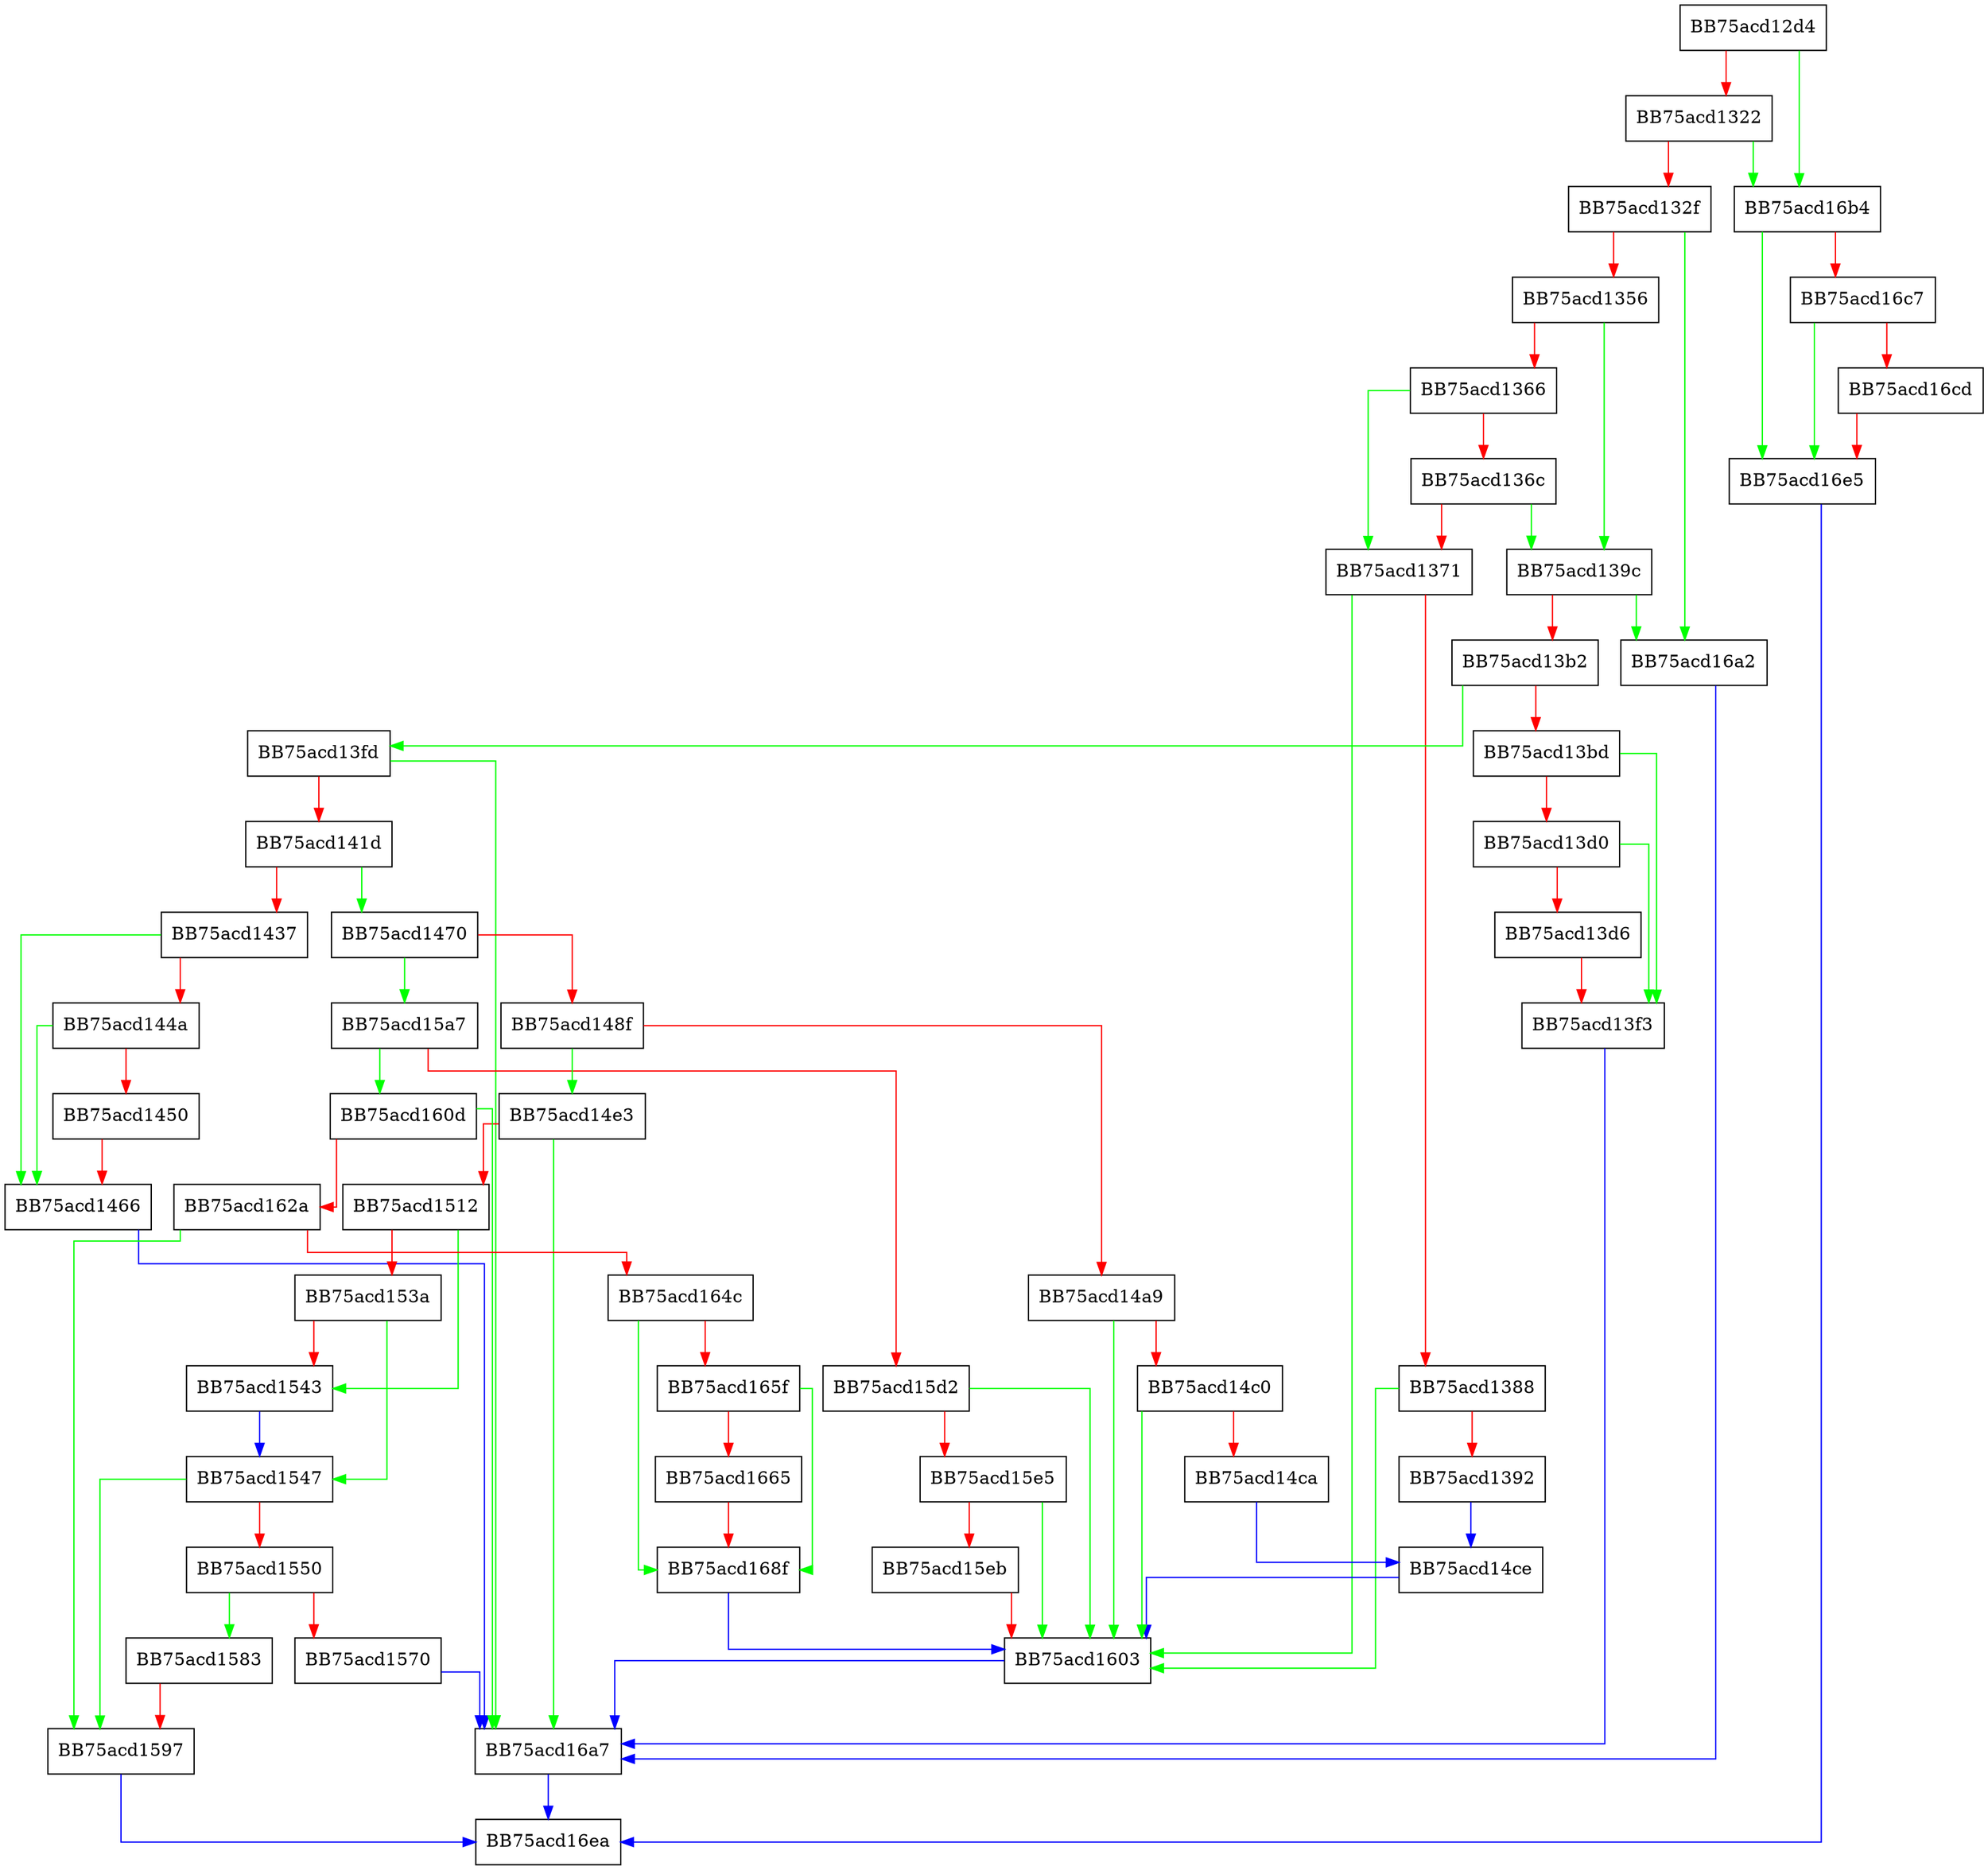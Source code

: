 digraph LoadCmdLine {
  node [shape="box"];
  graph [splines=ortho];
  BB75acd12d4 -> BB75acd16b4 [color="green"];
  BB75acd12d4 -> BB75acd1322 [color="red"];
  BB75acd1322 -> BB75acd16b4 [color="green"];
  BB75acd1322 -> BB75acd132f [color="red"];
  BB75acd132f -> BB75acd16a2 [color="green"];
  BB75acd132f -> BB75acd1356 [color="red"];
  BB75acd1356 -> BB75acd139c [color="green"];
  BB75acd1356 -> BB75acd1366 [color="red"];
  BB75acd1366 -> BB75acd1371 [color="green"];
  BB75acd1366 -> BB75acd136c [color="red"];
  BB75acd136c -> BB75acd139c [color="green"];
  BB75acd136c -> BB75acd1371 [color="red"];
  BB75acd1371 -> BB75acd1603 [color="green"];
  BB75acd1371 -> BB75acd1388 [color="red"];
  BB75acd1388 -> BB75acd1603 [color="green"];
  BB75acd1388 -> BB75acd1392 [color="red"];
  BB75acd1392 -> BB75acd14ce [color="blue"];
  BB75acd139c -> BB75acd16a2 [color="green"];
  BB75acd139c -> BB75acd13b2 [color="red"];
  BB75acd13b2 -> BB75acd13fd [color="green"];
  BB75acd13b2 -> BB75acd13bd [color="red"];
  BB75acd13bd -> BB75acd13f3 [color="green"];
  BB75acd13bd -> BB75acd13d0 [color="red"];
  BB75acd13d0 -> BB75acd13f3 [color="green"];
  BB75acd13d0 -> BB75acd13d6 [color="red"];
  BB75acd13d6 -> BB75acd13f3 [color="red"];
  BB75acd13f3 -> BB75acd16a7 [color="blue"];
  BB75acd13fd -> BB75acd16a7 [color="green"];
  BB75acd13fd -> BB75acd141d [color="red"];
  BB75acd141d -> BB75acd1470 [color="green"];
  BB75acd141d -> BB75acd1437 [color="red"];
  BB75acd1437 -> BB75acd1466 [color="green"];
  BB75acd1437 -> BB75acd144a [color="red"];
  BB75acd144a -> BB75acd1466 [color="green"];
  BB75acd144a -> BB75acd1450 [color="red"];
  BB75acd1450 -> BB75acd1466 [color="red"];
  BB75acd1466 -> BB75acd16a7 [color="blue"];
  BB75acd1470 -> BB75acd15a7 [color="green"];
  BB75acd1470 -> BB75acd148f [color="red"];
  BB75acd148f -> BB75acd14e3 [color="green"];
  BB75acd148f -> BB75acd14a9 [color="red"];
  BB75acd14a9 -> BB75acd1603 [color="green"];
  BB75acd14a9 -> BB75acd14c0 [color="red"];
  BB75acd14c0 -> BB75acd1603 [color="green"];
  BB75acd14c0 -> BB75acd14ca [color="red"];
  BB75acd14ca -> BB75acd14ce [color="blue"];
  BB75acd14ce -> BB75acd1603 [color="blue"];
  BB75acd14e3 -> BB75acd16a7 [color="green"];
  BB75acd14e3 -> BB75acd1512 [color="red"];
  BB75acd1512 -> BB75acd1543 [color="green"];
  BB75acd1512 -> BB75acd153a [color="red"];
  BB75acd153a -> BB75acd1547 [color="green"];
  BB75acd153a -> BB75acd1543 [color="red"];
  BB75acd1543 -> BB75acd1547 [color="blue"];
  BB75acd1547 -> BB75acd1597 [color="green"];
  BB75acd1547 -> BB75acd1550 [color="red"];
  BB75acd1550 -> BB75acd1583 [color="green"];
  BB75acd1550 -> BB75acd1570 [color="red"];
  BB75acd1570 -> BB75acd16a7 [color="blue"];
  BB75acd1583 -> BB75acd1597 [color="red"];
  BB75acd1597 -> BB75acd16ea [color="blue"];
  BB75acd15a7 -> BB75acd160d [color="green"];
  BB75acd15a7 -> BB75acd15d2 [color="red"];
  BB75acd15d2 -> BB75acd1603 [color="green"];
  BB75acd15d2 -> BB75acd15e5 [color="red"];
  BB75acd15e5 -> BB75acd1603 [color="green"];
  BB75acd15e5 -> BB75acd15eb [color="red"];
  BB75acd15eb -> BB75acd1603 [color="red"];
  BB75acd1603 -> BB75acd16a7 [color="blue"];
  BB75acd160d -> BB75acd16a7 [color="green"];
  BB75acd160d -> BB75acd162a [color="red"];
  BB75acd162a -> BB75acd1597 [color="green"];
  BB75acd162a -> BB75acd164c [color="red"];
  BB75acd164c -> BB75acd168f [color="green"];
  BB75acd164c -> BB75acd165f [color="red"];
  BB75acd165f -> BB75acd168f [color="green"];
  BB75acd165f -> BB75acd1665 [color="red"];
  BB75acd1665 -> BB75acd168f [color="red"];
  BB75acd168f -> BB75acd1603 [color="blue"];
  BB75acd16a2 -> BB75acd16a7 [color="blue"];
  BB75acd16a7 -> BB75acd16ea [color="blue"];
  BB75acd16b4 -> BB75acd16e5 [color="green"];
  BB75acd16b4 -> BB75acd16c7 [color="red"];
  BB75acd16c7 -> BB75acd16e5 [color="green"];
  BB75acd16c7 -> BB75acd16cd [color="red"];
  BB75acd16cd -> BB75acd16e5 [color="red"];
  BB75acd16e5 -> BB75acd16ea [color="blue"];
}